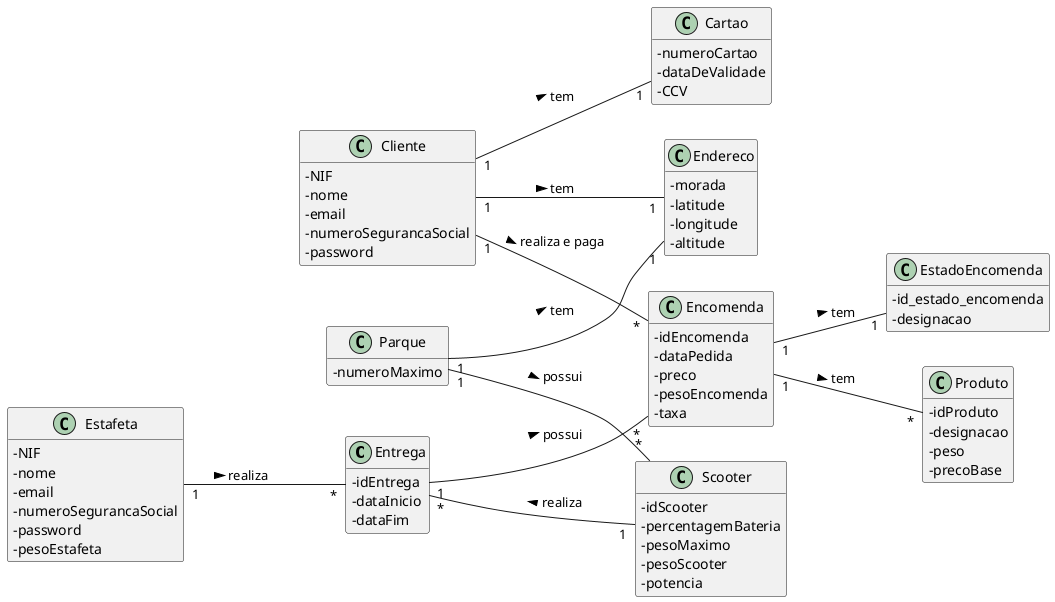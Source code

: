 @startuml
skinparam classAttributeIconSize 0
hide methods
left to right direction

class Entrega {
  -idEntrega
  -dataInicio
  -dataFim
}

class Encomenda {
  -idEncomenda
  -dataPedida
  -preco
  -pesoEncomenda
  -taxa
}


class Estafeta {
  -NIF
  -nome
  -email
  -numeroSegurancaSocial
  -password
  -pesoEstafeta
}

class Endereco {
  -morada
  -latitude
  -longitude
  -altitude
}

class Scooter {
  -idScooter
  -percentagemBateria
  -pesoMaximo
  -pesoScooter
  -potencia
}

class Parque {
  -numeroMaximo
}

class Cliente {
  -NIF
  -nome
  -email
  -numeroSegurancaSocial
  -password
}

class Cartao {
  -numeroCartao
  -dataDeValidade
  -CCV
}

class EstadoEncomenda {
  -id_estado_encomenda
  -designacao
}

class Produto {
  -idProduto
  -designacao
  -peso
  -precoBase
}

Encomenda "1" -- "1" EstadoEncomenda : tem >
Cliente "1" -- "1" Cartao : tem >
Entrega "1" -- "*" Encomenda : possui >
Estafeta "1" -- "*" Entrega: realiza >
Cliente "1" -- "1" Endereco: tem >
Cliente "1" -- "*" Encomenda: realiza e paga >
Entrega "*" -- "1" Scooter: realiza <
Encomenda "1" -- "*" Produto: tem >
Parque "1" -- "*" Scooter: possui >
Parque "1" -- "1" Endereco: tem >

@enduml